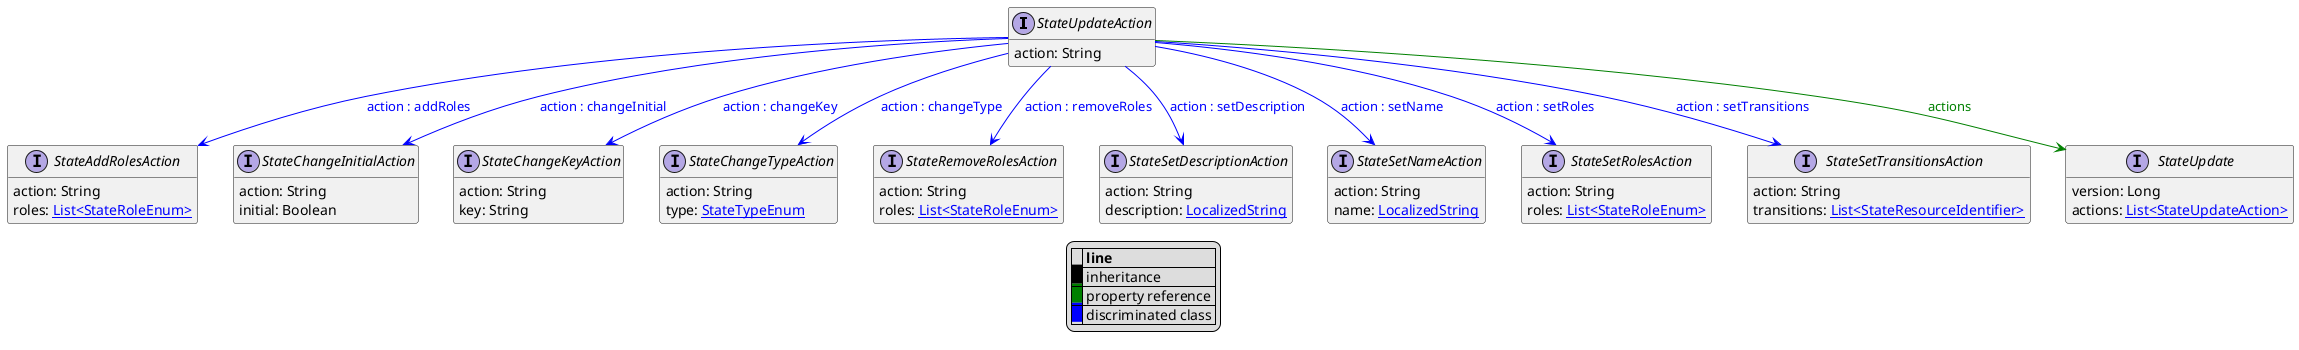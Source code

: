 @startuml

hide empty fields
hide empty methods
legend
|= |= line |
|<back:black>   </back>| inheritance |
|<back:green>   </back>| property reference |
|<back:blue>   </back>| discriminated class |
endlegend
interface StateUpdateAction [[StateUpdateAction.svg]]  {
    action: String
}


interface StateAddRolesAction [[StateAddRolesAction.svg]]  {
    action: String
    roles: [[StateRoleEnum.svg List<StateRoleEnum>]]
}
interface StateChangeInitialAction [[StateChangeInitialAction.svg]]  {
    action: String
    initial: Boolean
}
interface StateChangeKeyAction [[StateChangeKeyAction.svg]]  {
    action: String
    key: String
}
interface StateChangeTypeAction [[StateChangeTypeAction.svg]]  {
    action: String
    type: [[StateTypeEnum.svg StateTypeEnum]]
}
interface StateRemoveRolesAction [[StateRemoveRolesAction.svg]]  {
    action: String
    roles: [[StateRoleEnum.svg List<StateRoleEnum>]]
}
interface StateSetDescriptionAction [[StateSetDescriptionAction.svg]]  {
    action: String
    description: [[LocalizedString.svg LocalizedString]]
}
interface StateSetNameAction [[StateSetNameAction.svg]]  {
    action: String
    name: [[LocalizedString.svg LocalizedString]]
}
interface StateSetRolesAction [[StateSetRolesAction.svg]]  {
    action: String
    roles: [[StateRoleEnum.svg List<StateRoleEnum>]]
}
interface StateSetTransitionsAction [[StateSetTransitionsAction.svg]]  {
    action: String
    transitions: [[StateResourceIdentifier.svg List<StateResourceIdentifier>]]
}
interface StateUpdate [[StateUpdate.svg]]  {
    version: Long
    actions: [[StateUpdateAction.svg List<StateUpdateAction>]]
}
StateUpdateAction --> StateAddRolesAction #blue;text:blue : "action : addRoles"
StateUpdateAction --> StateChangeInitialAction #blue;text:blue : "action : changeInitial"
StateUpdateAction --> StateChangeKeyAction #blue;text:blue : "action : changeKey"
StateUpdateAction --> StateChangeTypeAction #blue;text:blue : "action : changeType"
StateUpdateAction --> StateRemoveRolesAction #blue;text:blue : "action : removeRoles"
StateUpdateAction --> StateSetDescriptionAction #blue;text:blue : "action : setDescription"
StateUpdateAction --> StateSetNameAction #blue;text:blue : "action : setName"
StateUpdateAction --> StateSetRolesAction #blue;text:blue : "action : setRoles"
StateUpdateAction --> StateSetTransitionsAction #blue;text:blue : "action : setTransitions"
StateUpdateAction --> StateUpdate #green;text:green : "actions"
@enduml
